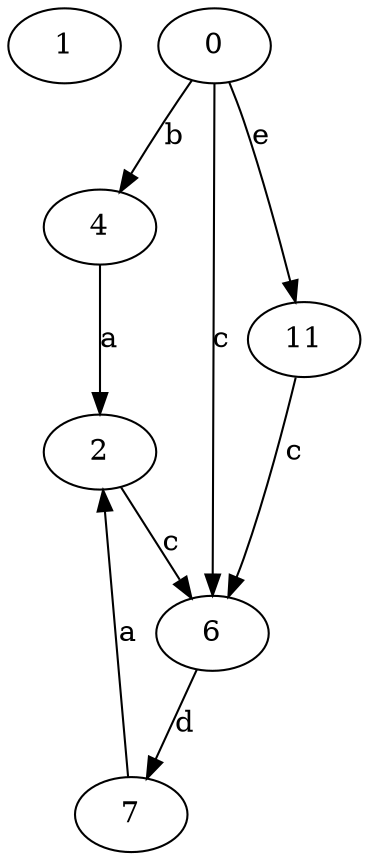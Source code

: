 strict digraph  {
1;
2;
4;
6;
7;
0;
11;
2 -> 6  [label=c];
4 -> 2  [label=a];
6 -> 7  [label=d];
7 -> 2  [label=a];
0 -> 4  [label=b];
0 -> 6  [label=c];
0 -> 11  [label=e];
11 -> 6  [label=c];
}
